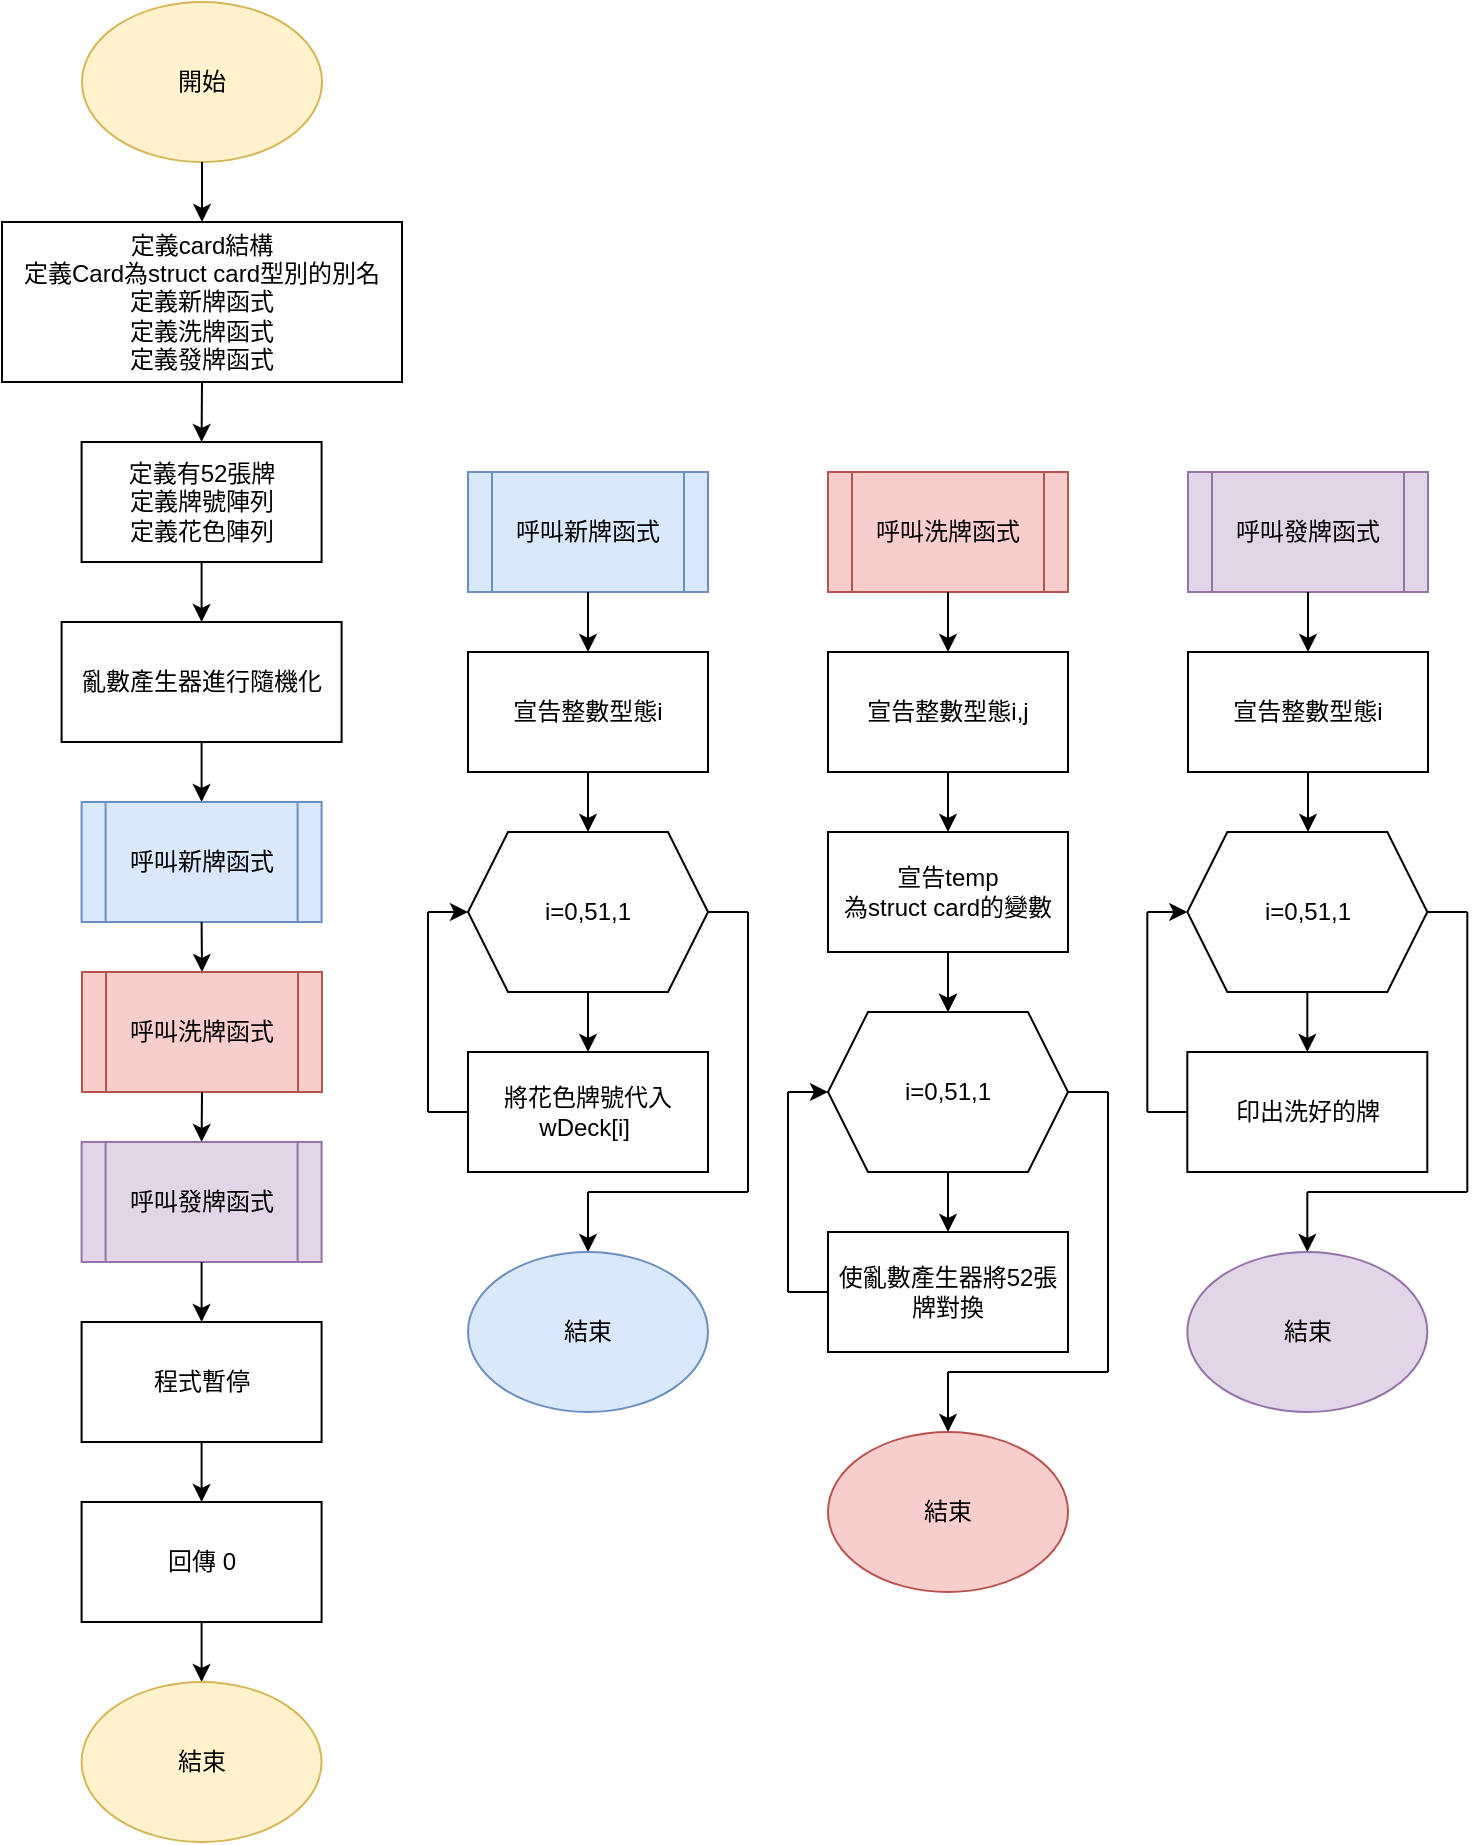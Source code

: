 <mxfile version="15.2.7" type="device"><diagram id="PQAdalJ0VnPqJaZSDjil" name="第 1 页"><mxGraphModel dx="1038" dy="607" grid="1" gridSize="10" guides="1" tooltips="1" connect="1" arrows="1" fold="1" page="1" pageScale="1" pageWidth="827" pageHeight="1169" background="#FFFFFF" math="0" shadow="0"><root><mxCell id="0"/><mxCell id="1" parent="0"/><mxCell id="lZsib_zLIRLmItO2TP8v-1" value="開始" style="ellipse;whiteSpace=wrap;html=1;fillColor=#fff2cc;strokeColor=#d6b656;" parent="1" vertex="1"><mxGeometry x="77" y="70" width="120" height="80" as="geometry"/></mxCell><mxCell id="lZsib_zLIRLmItO2TP8v-2" value="定義card結構&lt;br&gt;定義Card為struct card型別的別名&lt;br&gt;定義新牌函式&lt;br&gt;定義洗牌函式&lt;br&gt;定義發牌函式" style="rounded=0;whiteSpace=wrap;html=1;align=center;" parent="1" vertex="1"><mxGeometry x="37" y="180" width="200" height="80" as="geometry"/></mxCell><mxCell id="lZsib_zLIRLmItO2TP8v-4" value="" style="endArrow=classic;html=1;entryX=0.5;entryY=0;entryDx=0;entryDy=0;exitX=0.5;exitY=1;exitDx=0;exitDy=0;" parent="1" source="lZsib_zLIRLmItO2TP8v-1" target="lZsib_zLIRLmItO2TP8v-2" edge="1"><mxGeometry width="50" height="50" relative="1" as="geometry"><mxPoint x="136.5" y="150" as="sourcePoint"/><mxPoint x="237" y="170" as="targetPoint"/></mxGeometry></mxCell><mxCell id="lZsib_zLIRLmItO2TP8v-6" value="" style="endArrow=classic;html=1;exitX=0.5;exitY=1;exitDx=0;exitDy=0;entryX=0.5;entryY=0;entryDx=0;entryDy=0;" parent="1" source="lZsib_zLIRLmItO2TP8v-2" target="lZsib_zLIRLmItO2TP8v-7" edge="1"><mxGeometry width="50" height="50" relative="1" as="geometry"><mxPoint x="136.66" y="270" as="sourcePoint"/><mxPoint x="137" y="310" as="targetPoint"/></mxGeometry></mxCell><mxCell id="lZsib_zLIRLmItO2TP8v-7" value="定義有52張牌&lt;br&gt;定義牌號陣列&lt;br&gt;定義花色陣列" style="rounded=0;whiteSpace=wrap;html=1;" parent="1" vertex="1"><mxGeometry x="76.8" y="290" width="120" height="60" as="geometry"/></mxCell><mxCell id="lZsib_zLIRLmItO2TP8v-8" value="" style="endArrow=classic;html=1;exitX=0.5;exitY=1;exitDx=0;exitDy=0;entryX=0.5;entryY=0;entryDx=0;entryDy=0;" parent="1" source="lZsib_zLIRLmItO2TP8v-7" target="lZsib_zLIRLmItO2TP8v-9" edge="1"><mxGeometry width="50" height="50" relative="1" as="geometry"><mxPoint x="136.5" y="370" as="sourcePoint"/><mxPoint x="137" y="370" as="targetPoint"/></mxGeometry></mxCell><mxCell id="lZsib_zLIRLmItO2TP8v-9" value="亂數產生器進行隨機化" style="rounded=0;whiteSpace=wrap;html=1;" parent="1" vertex="1"><mxGeometry x="66.8" y="380" width="140" height="60" as="geometry"/></mxCell><mxCell id="lZsib_zLIRLmItO2TP8v-10" value="" style="endArrow=classic;html=1;entryX=0.5;entryY=0;entryDx=0;entryDy=0;exitX=0.5;exitY=1;exitDx=0;exitDy=0;" parent="1" source="lZsib_zLIRLmItO2TP8v-9" target="lZsib_zLIRLmItO2TP8v-11" edge="1"><mxGeometry width="50" height="50" relative="1" as="geometry"><mxPoint x="136.8" y="470" as="sourcePoint"/><mxPoint x="136.8" y="510" as="targetPoint"/></mxGeometry></mxCell><mxCell id="lZsib_zLIRLmItO2TP8v-11" value="呼叫新牌函式" style="shape=process;whiteSpace=wrap;html=1;backgroundOutline=1;fillColor=#dae8fc;strokeColor=#6c8ebf;" parent="1" vertex="1"><mxGeometry x="76.8" y="470" width="120" height="60" as="geometry"/></mxCell><mxCell id="lZsib_zLIRLmItO2TP8v-13" value="" style="endArrow=classic;html=1;entryX=0.5;entryY=0;entryDx=0;entryDy=0;exitX=0.5;exitY=1;exitDx=0;exitDy=0;" parent="1" source="lZsib_zLIRLmItO2TP8v-11" target="lZsib_zLIRLmItO2TP8v-14" edge="1"><mxGeometry width="50" height="50" relative="1" as="geometry"><mxPoint x="136.8" y="570" as="sourcePoint"/><mxPoint x="136.8" y="610" as="targetPoint"/></mxGeometry></mxCell><mxCell id="lZsib_zLIRLmItO2TP8v-14" value="呼叫洗牌函式" style="shape=process;whiteSpace=wrap;html=1;backgroundOutline=1;fillColor=#f8cecc;strokeColor=#b85450;" parent="1" vertex="1"><mxGeometry x="77.0" y="555" width="120" height="60" as="geometry"/></mxCell><mxCell id="lZsib_zLIRLmItO2TP8v-15" value="" style="endArrow=classic;html=1;entryX=0.5;entryY=0;entryDx=0;entryDy=0;exitX=0.5;exitY=1;exitDx=0;exitDy=0;" parent="1" source="lZsib_zLIRLmItO2TP8v-14" target="lZsib_zLIRLmItO2TP8v-16" edge="1"><mxGeometry width="50" height="50" relative="1" as="geometry"><mxPoint x="137" y="620" as="sourcePoint"/><mxPoint x="136.29" y="710" as="targetPoint"/></mxGeometry></mxCell><mxCell id="lZsib_zLIRLmItO2TP8v-16" value="呼叫發牌函式" style="shape=process;whiteSpace=wrap;html=1;backgroundOutline=1;fillColor=#e1d5e7;strokeColor=#9673a6;" parent="1" vertex="1"><mxGeometry x="76.8" y="640" width="120" height="60" as="geometry"/></mxCell><mxCell id="lZsib_zLIRLmItO2TP8v-17" value="" style="endArrow=classic;html=1;exitX=0.5;exitY=1;exitDx=0;exitDy=0;" parent="1" source="lZsib_zLIRLmItO2TP8v-16" target="lZsib_zLIRLmItO2TP8v-19" edge="1"><mxGeometry width="50" height="50" relative="1" as="geometry"><mxPoint x="167" y="800" as="sourcePoint"/><mxPoint x="136.85" y="710.0" as="targetPoint"/></mxGeometry></mxCell><mxCell id="lZsib_zLIRLmItO2TP8v-19" value="程式暫停" style="rounded=0;whiteSpace=wrap;html=1;" parent="1" vertex="1"><mxGeometry x="76.8" y="730.0" width="120" height="60" as="geometry"/></mxCell><mxCell id="lZsib_zLIRLmItO2TP8v-20" value="" style="endArrow=classic;html=1;exitX=0.5;exitY=1;exitDx=0;exitDy=0;" parent="1" source="lZsib_zLIRLmItO2TP8v-19" target="lZsib_zLIRLmItO2TP8v-21" edge="1"><mxGeometry width="50" height="50" relative="1" as="geometry"><mxPoint x="157" y="820" as="sourcePoint"/><mxPoint x="137" y="820" as="targetPoint"/></mxGeometry></mxCell><mxCell id="lZsib_zLIRLmItO2TP8v-21" value="回傳 0" style="rounded=0;whiteSpace=wrap;html=1;" parent="1" vertex="1"><mxGeometry x="76.8" y="820.0" width="120" height="60" as="geometry"/></mxCell><mxCell id="lZsib_zLIRLmItO2TP8v-22" value="" style="endArrow=classic;html=1;exitX=0.5;exitY=1;exitDx=0;exitDy=0;" parent="1" source="lZsib_zLIRLmItO2TP8v-21" target="lZsib_zLIRLmItO2TP8v-24" edge="1"><mxGeometry width="50" height="50" relative="1" as="geometry"><mxPoint x="347" y="860" as="sourcePoint"/><mxPoint x="137" y="910" as="targetPoint"/></mxGeometry></mxCell><mxCell id="lZsib_zLIRLmItO2TP8v-24" value="結束" style="ellipse;whiteSpace=wrap;html=1;fillColor=#fff2cc;strokeColor=#d6b656;" parent="1" vertex="1"><mxGeometry x="76.8" y="910.0" width="120" height="80" as="geometry"/></mxCell><mxCell id="lZsib_zLIRLmItO2TP8v-25" value="呼叫新牌函式" style="shape=process;whiteSpace=wrap;html=1;backgroundOutline=1;fillColor=#dae8fc;strokeColor=#6c8ebf;" parent="1" vertex="1"><mxGeometry x="270.0" y="305" width="120" height="60" as="geometry"/></mxCell><mxCell id="lZsib_zLIRLmItO2TP8v-27" value="" style="endArrow=classic;html=1;exitX=0.5;exitY=1;exitDx=0;exitDy=0;" parent="1" source="lZsib_zLIRLmItO2TP8v-25" target="lZsib_zLIRLmItO2TP8v-28" edge="1"><mxGeometry width="50" height="50" relative="1" as="geometry"><mxPoint x="329.9" y="375" as="sourcePoint"/><mxPoint x="330" y="395" as="targetPoint"/></mxGeometry></mxCell><mxCell id="lZsib_zLIRLmItO2TP8v-28" value="宣告整數型態i" style="rounded=0;whiteSpace=wrap;html=1;" parent="1" vertex="1"><mxGeometry x="270" y="395" width="120" height="60" as="geometry"/></mxCell><mxCell id="lZsib_zLIRLmItO2TP8v-29" value="" style="endArrow=classic;html=1;exitX=0.5;exitY=1;exitDx=0;exitDy=0;" parent="1" source="lZsib_zLIRLmItO2TP8v-28" target="lZsib_zLIRLmItO2TP8v-30" edge="1"><mxGeometry width="50" height="50" relative="1" as="geometry"><mxPoint x="340" y="465" as="sourcePoint"/><mxPoint x="330" y="485" as="targetPoint"/></mxGeometry></mxCell><mxCell id="lZsib_zLIRLmItO2TP8v-30" value="i=0,51,1" style="shape=hexagon;perimeter=hexagonPerimeter2;whiteSpace=wrap;html=1;fixedSize=1;" parent="1" vertex="1"><mxGeometry x="270" y="485" width="120" height="80" as="geometry"/></mxCell><mxCell id="lZsib_zLIRLmItO2TP8v-31" value="" style="endArrow=classic;html=1;exitX=0.5;exitY=1;exitDx=0;exitDy=0;entryX=0.5;entryY=0;entryDx=0;entryDy=0;" parent="1" source="lZsib_zLIRLmItO2TP8v-30" target="lZsib_zLIRLmItO2TP8v-32" edge="1"><mxGeometry width="50" height="50" relative="1" as="geometry"><mxPoint x="350" y="565" as="sourcePoint"/><mxPoint x="330" y="595" as="targetPoint"/></mxGeometry></mxCell><mxCell id="lZsib_zLIRLmItO2TP8v-32" value="將花色牌號代入wDeck[i]&amp;nbsp;" style="rounded=0;whiteSpace=wrap;html=1;" parent="1" vertex="1"><mxGeometry x="270" y="595" width="120" height="60" as="geometry"/></mxCell><mxCell id="lZsib_zLIRLmItO2TP8v-37" value="" style="endArrow=none;html=1;exitX=0;exitY=0.5;exitDx=0;exitDy=0;" parent="1" source="lZsib_zLIRLmItO2TP8v-32" edge="1"><mxGeometry width="50" height="50" relative="1" as="geometry"><mxPoint x="340" y="565" as="sourcePoint"/><mxPoint x="250" y="625" as="targetPoint"/></mxGeometry></mxCell><mxCell id="lZsib_zLIRLmItO2TP8v-38" value="" style="endArrow=classic;html=1;entryX=0;entryY=0.5;entryDx=0;entryDy=0;" parent="1" target="lZsib_zLIRLmItO2TP8v-30" edge="1"><mxGeometry width="50" height="50" relative="1" as="geometry"><mxPoint x="250" y="525" as="sourcePoint"/><mxPoint x="390" y="515" as="targetPoint"/></mxGeometry></mxCell><mxCell id="lZsib_zLIRLmItO2TP8v-39" value="" style="endArrow=none;html=1;" parent="1" edge="1"><mxGeometry width="50" height="50" relative="1" as="geometry"><mxPoint x="250" y="625" as="sourcePoint"/><mxPoint x="250" y="525" as="targetPoint"/></mxGeometry></mxCell><mxCell id="lZsib_zLIRLmItO2TP8v-40" value="" style="endArrow=none;html=1;exitX=1;exitY=0.5;exitDx=0;exitDy=0;" parent="1" source="lZsib_zLIRLmItO2TP8v-30" edge="1"><mxGeometry width="50" height="50" relative="1" as="geometry"><mxPoint x="340" y="565" as="sourcePoint"/><mxPoint x="410" y="525" as="targetPoint"/></mxGeometry></mxCell><mxCell id="lZsib_zLIRLmItO2TP8v-43" value="" style="endArrow=none;html=1;" parent="1" edge="1"><mxGeometry width="50" height="50" relative="1" as="geometry"><mxPoint x="410" y="665" as="sourcePoint"/><mxPoint x="410" y="525" as="targetPoint"/></mxGeometry></mxCell><mxCell id="lZsib_zLIRLmItO2TP8v-44" value="" style="endArrow=none;html=1;" parent="1" edge="1"><mxGeometry width="50" height="50" relative="1" as="geometry"><mxPoint x="330" y="665" as="sourcePoint"/><mxPoint x="410" y="665" as="targetPoint"/></mxGeometry></mxCell><mxCell id="lZsib_zLIRLmItO2TP8v-45" value="" style="endArrow=classic;html=1;entryX=0.5;entryY=0;entryDx=0;entryDy=0;" parent="1" target="lZsib_zLIRLmItO2TP8v-46" edge="1"><mxGeometry width="50" height="50" relative="1" as="geometry"><mxPoint x="330" y="665" as="sourcePoint"/><mxPoint x="360" y="685" as="targetPoint"/></mxGeometry></mxCell><mxCell id="lZsib_zLIRLmItO2TP8v-46" value="結束" style="ellipse;whiteSpace=wrap;html=1;fillColor=#dae8fc;strokeColor=#6c8ebf;" parent="1" vertex="1"><mxGeometry x="270" y="695" width="120" height="80" as="geometry"/></mxCell><mxCell id="lZsib_zLIRLmItO2TP8v-47" value="呼叫洗牌函式" style="shape=process;whiteSpace=wrap;html=1;backgroundOutline=1;fillColor=#f8cecc;strokeColor=#b85450;" parent="1" vertex="1"><mxGeometry x="450.0" y="305" width="120" height="60" as="geometry"/></mxCell><mxCell id="lZsib_zLIRLmItO2TP8v-48" value="" style="endArrow=classic;html=1;exitX=0.5;exitY=1;exitDx=0;exitDy=0;" parent="1" source="lZsib_zLIRLmItO2TP8v-47" target="lZsib_zLIRLmItO2TP8v-49" edge="1"><mxGeometry width="50" height="50" relative="1" as="geometry"><mxPoint x="509.71" y="375" as="sourcePoint"/><mxPoint x="510" y="395" as="targetPoint"/></mxGeometry></mxCell><mxCell id="lZsib_zLIRLmItO2TP8v-49" value="宣告整數型態i,j" style="rounded=0;whiteSpace=wrap;html=1;" parent="1" vertex="1"><mxGeometry x="450" y="395" width="120" height="60" as="geometry"/></mxCell><mxCell id="lZsib_zLIRLmItO2TP8v-51" value="" style="endArrow=classic;html=1;exitX=0.5;exitY=1;exitDx=0;exitDy=0;" parent="1" source="lZsib_zLIRLmItO2TP8v-49" target="lZsib_zLIRLmItO2TP8v-52" edge="1"><mxGeometry width="50" height="50" relative="1" as="geometry"><mxPoint x="390" y="575" as="sourcePoint"/><mxPoint x="510" y="485" as="targetPoint"/></mxGeometry></mxCell><mxCell id="lZsib_zLIRLmItO2TP8v-55" value="" style="edgeStyle=none;orthogonalLoop=1;jettySize=auto;html=1;" parent="1" source="lZsib_zLIRLmItO2TP8v-52" target="lZsib_zLIRLmItO2TP8v-54" edge="1"><mxGeometry relative="1" as="geometry"/></mxCell><mxCell id="lZsib_zLIRLmItO2TP8v-52" value="宣告temp&lt;br&gt;為struct card的變數" style="rounded=0;whiteSpace=wrap;html=1;" parent="1" vertex="1"><mxGeometry x="450" y="485" width="120" height="60" as="geometry"/></mxCell><mxCell id="lZsib_zLIRLmItO2TP8v-53" value="" style="endArrow=classic;html=1;exitX=0.5;exitY=1;exitDx=0;exitDy=0;entryX=0.5;entryY=0;entryDx=0;entryDy=0;" parent="1" source="lZsib_zLIRLmItO2TP8v-52" target="lZsib_zLIRLmItO2TP8v-54" edge="1"><mxGeometry width="50" height="50" relative="1" as="geometry"><mxPoint x="500" y="675" as="sourcePoint"/><mxPoint x="510" y="575" as="targetPoint"/></mxGeometry></mxCell><mxCell id="lZsib_zLIRLmItO2TP8v-54" value="i=0,51,1" style="shape=hexagon;perimeter=hexagonPerimeter2;whiteSpace=wrap;html=1;fixedSize=1;" parent="1" vertex="1"><mxGeometry x="450" y="575" width="120" height="80" as="geometry"/></mxCell><mxCell id="lZsib_zLIRLmItO2TP8v-56" value="" style="endArrow=classic;html=1;exitX=0.5;exitY=1;exitDx=0;exitDy=0;" parent="1" source="lZsib_zLIRLmItO2TP8v-54" target="lZsib_zLIRLmItO2TP8v-57" edge="1"><mxGeometry width="50" height="50" relative="1" as="geometry"><mxPoint x="520" y="735" as="sourcePoint"/><mxPoint x="510" y="685" as="targetPoint"/></mxGeometry></mxCell><mxCell id="lZsib_zLIRLmItO2TP8v-57" value="使亂數產生器將52張牌對換" style="rounded=0;whiteSpace=wrap;html=1;" parent="1" vertex="1"><mxGeometry x="450" y="685" width="120" height="60" as="geometry"/></mxCell><mxCell id="lZsib_zLIRLmItO2TP8v-59" value="" style="endArrow=none;html=1;entryX=0;entryY=0.5;entryDx=0;entryDy=0;" parent="1" target="lZsib_zLIRLmItO2TP8v-57" edge="1"><mxGeometry width="50" height="50" relative="1" as="geometry"><mxPoint x="430" y="715" as="sourcePoint"/><mxPoint x="480" y="685" as="targetPoint"/></mxGeometry></mxCell><mxCell id="lZsib_zLIRLmItO2TP8v-60" value="" style="endArrow=none;html=1;" parent="1" edge="1"><mxGeometry width="50" height="50" relative="1" as="geometry"><mxPoint x="430" y="715" as="sourcePoint"/><mxPoint x="430" y="615" as="targetPoint"/></mxGeometry></mxCell><mxCell id="lZsib_zLIRLmItO2TP8v-61" value="" style="endArrow=classic;html=1;entryX=0;entryY=0.5;entryDx=0;entryDy=0;" parent="1" target="lZsib_zLIRLmItO2TP8v-54" edge="1"><mxGeometry width="50" height="50" relative="1" as="geometry"><mxPoint x="430" y="615" as="sourcePoint"/><mxPoint x="430" y="645" as="targetPoint"/></mxGeometry></mxCell><mxCell id="lZsib_zLIRLmItO2TP8v-62" value="" style="endArrow=none;html=1;exitX=1;exitY=0.5;exitDx=0;exitDy=0;" parent="1" source="lZsib_zLIRLmItO2TP8v-54" edge="1"><mxGeometry width="50" height="50" relative="1" as="geometry"><mxPoint x="380" y="695" as="sourcePoint"/><mxPoint x="590" y="615" as="targetPoint"/></mxGeometry></mxCell><mxCell id="lZsib_zLIRLmItO2TP8v-63" value="" style="endArrow=none;html=1;" parent="1" edge="1"><mxGeometry width="50" height="50" relative="1" as="geometry"><mxPoint x="590" y="755" as="sourcePoint"/><mxPoint x="590" y="615" as="targetPoint"/></mxGeometry></mxCell><mxCell id="lZsib_zLIRLmItO2TP8v-64" value="" style="endArrow=none;html=1;" parent="1" edge="1"><mxGeometry width="50" height="50" relative="1" as="geometry"><mxPoint x="590" y="755" as="sourcePoint"/><mxPoint x="510" y="755" as="targetPoint"/></mxGeometry></mxCell><mxCell id="lZsib_zLIRLmItO2TP8v-65" value="" style="endArrow=classic;html=1;" parent="1" edge="1"><mxGeometry width="50" height="50" relative="1" as="geometry"><mxPoint x="510" y="755" as="sourcePoint"/><mxPoint x="510" y="785" as="targetPoint"/></mxGeometry></mxCell><mxCell id="lZsib_zLIRLmItO2TP8v-66" value="結束" style="ellipse;whiteSpace=wrap;html=1;fillColor=#f8cecc;strokeColor=#b85450;" parent="1" vertex="1"><mxGeometry x="450" y="785" width="120" height="80" as="geometry"/></mxCell><mxCell id="lZsib_zLIRLmItO2TP8v-67" value="呼叫發牌函式" style="shape=process;whiteSpace=wrap;html=1;backgroundOutline=1;fillColor=#e1d5e7;strokeColor=#9673a6;" parent="1" vertex="1"><mxGeometry x="630" y="305" width="120" height="60" as="geometry"/></mxCell><mxCell id="lZsib_zLIRLmItO2TP8v-68" value="" style="endArrow=classic;html=1;exitX=0.5;exitY=1;exitDx=0;exitDy=0;" parent="1" source="lZsib_zLIRLmItO2TP8v-67" edge="1"><mxGeometry width="50" height="50" relative="1" as="geometry"><mxPoint x="420" y="455" as="sourcePoint"/><mxPoint x="690" y="395" as="targetPoint"/></mxGeometry></mxCell><mxCell id="lZsib_zLIRLmItO2TP8v-69" value="宣告整數型態i" style="rounded=0;whiteSpace=wrap;html=1;" parent="1" vertex="1"><mxGeometry x="630" y="395" width="120" height="60" as="geometry"/></mxCell><mxCell id="lZsib_zLIRLmItO2TP8v-71" value="" style="endArrow=classic;html=1;exitX=0.5;exitY=1;exitDx=0;exitDy=0;entryX=0.5;entryY=0;entryDx=0;entryDy=0;" parent="1" source="lZsib_zLIRLmItO2TP8v-69" edge="1"><mxGeometry width="50" height="50" relative="1" as="geometry"><mxPoint x="420" y="435" as="sourcePoint"/><mxPoint x="690" y="485" as="targetPoint"/></mxGeometry></mxCell><mxCell id="lZsib_zLIRLmItO2TP8v-72" value="i=0,51,1" style="shape=hexagon;perimeter=hexagonPerimeter2;whiteSpace=wrap;html=1;fixedSize=1;" parent="1" vertex="1"><mxGeometry x="629.66" y="485" width="120" height="80" as="geometry"/></mxCell><mxCell id="lZsib_zLIRLmItO2TP8v-73" value="" style="endArrow=classic;html=1;exitX=0.5;exitY=1;exitDx=0;exitDy=0;" parent="1" source="lZsib_zLIRLmItO2TP8v-72" target="lZsib_zLIRLmItO2TP8v-74" edge="1"><mxGeometry width="50" height="50" relative="1" as="geometry"><mxPoint x="699.66" y="645" as="sourcePoint"/><mxPoint x="689.66" y="595" as="targetPoint"/></mxGeometry></mxCell><mxCell id="lZsib_zLIRLmItO2TP8v-74" value="印出洗好的牌" style="rounded=0;whiteSpace=wrap;html=1;" parent="1" vertex="1"><mxGeometry x="629.66" y="595" width="120" height="60" as="geometry"/></mxCell><mxCell id="lZsib_zLIRLmItO2TP8v-75" value="" style="endArrow=none;html=1;entryX=0;entryY=0.5;entryDx=0;entryDy=0;" parent="1" target="lZsib_zLIRLmItO2TP8v-74" edge="1"><mxGeometry width="50" height="50" relative="1" as="geometry"><mxPoint x="609.66" y="625" as="sourcePoint"/><mxPoint x="659.66" y="595" as="targetPoint"/></mxGeometry></mxCell><mxCell id="lZsib_zLIRLmItO2TP8v-76" value="" style="endArrow=none;html=1;" parent="1" edge="1"><mxGeometry width="50" height="50" relative="1" as="geometry"><mxPoint x="609.66" y="625" as="sourcePoint"/><mxPoint x="609.66" y="525" as="targetPoint"/></mxGeometry></mxCell><mxCell id="lZsib_zLIRLmItO2TP8v-77" value="" style="endArrow=classic;html=1;entryX=0;entryY=0.5;entryDx=0;entryDy=0;" parent="1" target="lZsib_zLIRLmItO2TP8v-72" edge="1"><mxGeometry width="50" height="50" relative="1" as="geometry"><mxPoint x="609.66" y="525" as="sourcePoint"/><mxPoint x="609.66" y="555" as="targetPoint"/></mxGeometry></mxCell><mxCell id="lZsib_zLIRLmItO2TP8v-78" value="" style="endArrow=none;html=1;exitX=1;exitY=0.5;exitDx=0;exitDy=0;" parent="1" source="lZsib_zLIRLmItO2TP8v-72" edge="1"><mxGeometry width="50" height="50" relative="1" as="geometry"><mxPoint x="559.66" y="605" as="sourcePoint"/><mxPoint x="769.66" y="525" as="targetPoint"/></mxGeometry></mxCell><mxCell id="lZsib_zLIRLmItO2TP8v-79" value="" style="endArrow=none;html=1;" parent="1" edge="1"><mxGeometry width="50" height="50" relative="1" as="geometry"><mxPoint x="769.66" y="665" as="sourcePoint"/><mxPoint x="769.66" y="525" as="targetPoint"/></mxGeometry></mxCell><mxCell id="lZsib_zLIRLmItO2TP8v-80" value="" style="endArrow=none;html=1;" parent="1" edge="1"><mxGeometry width="50" height="50" relative="1" as="geometry"><mxPoint x="769.66" y="665" as="sourcePoint"/><mxPoint x="689.66" y="665" as="targetPoint"/></mxGeometry></mxCell><mxCell id="lZsib_zLIRLmItO2TP8v-81" value="" style="endArrow=classic;html=1;" parent="1" edge="1"><mxGeometry width="50" height="50" relative="1" as="geometry"><mxPoint x="689.66" y="665" as="sourcePoint"/><mxPoint x="689.66" y="695" as="targetPoint"/></mxGeometry></mxCell><mxCell id="lZsib_zLIRLmItO2TP8v-82" value="結束" style="ellipse;whiteSpace=wrap;html=1;fillColor=#e1d5e7;strokeColor=#9673a6;" parent="1" vertex="1"><mxGeometry x="629.66" y="695" width="120" height="80" as="geometry"/></mxCell></root></mxGraphModel></diagram></mxfile>